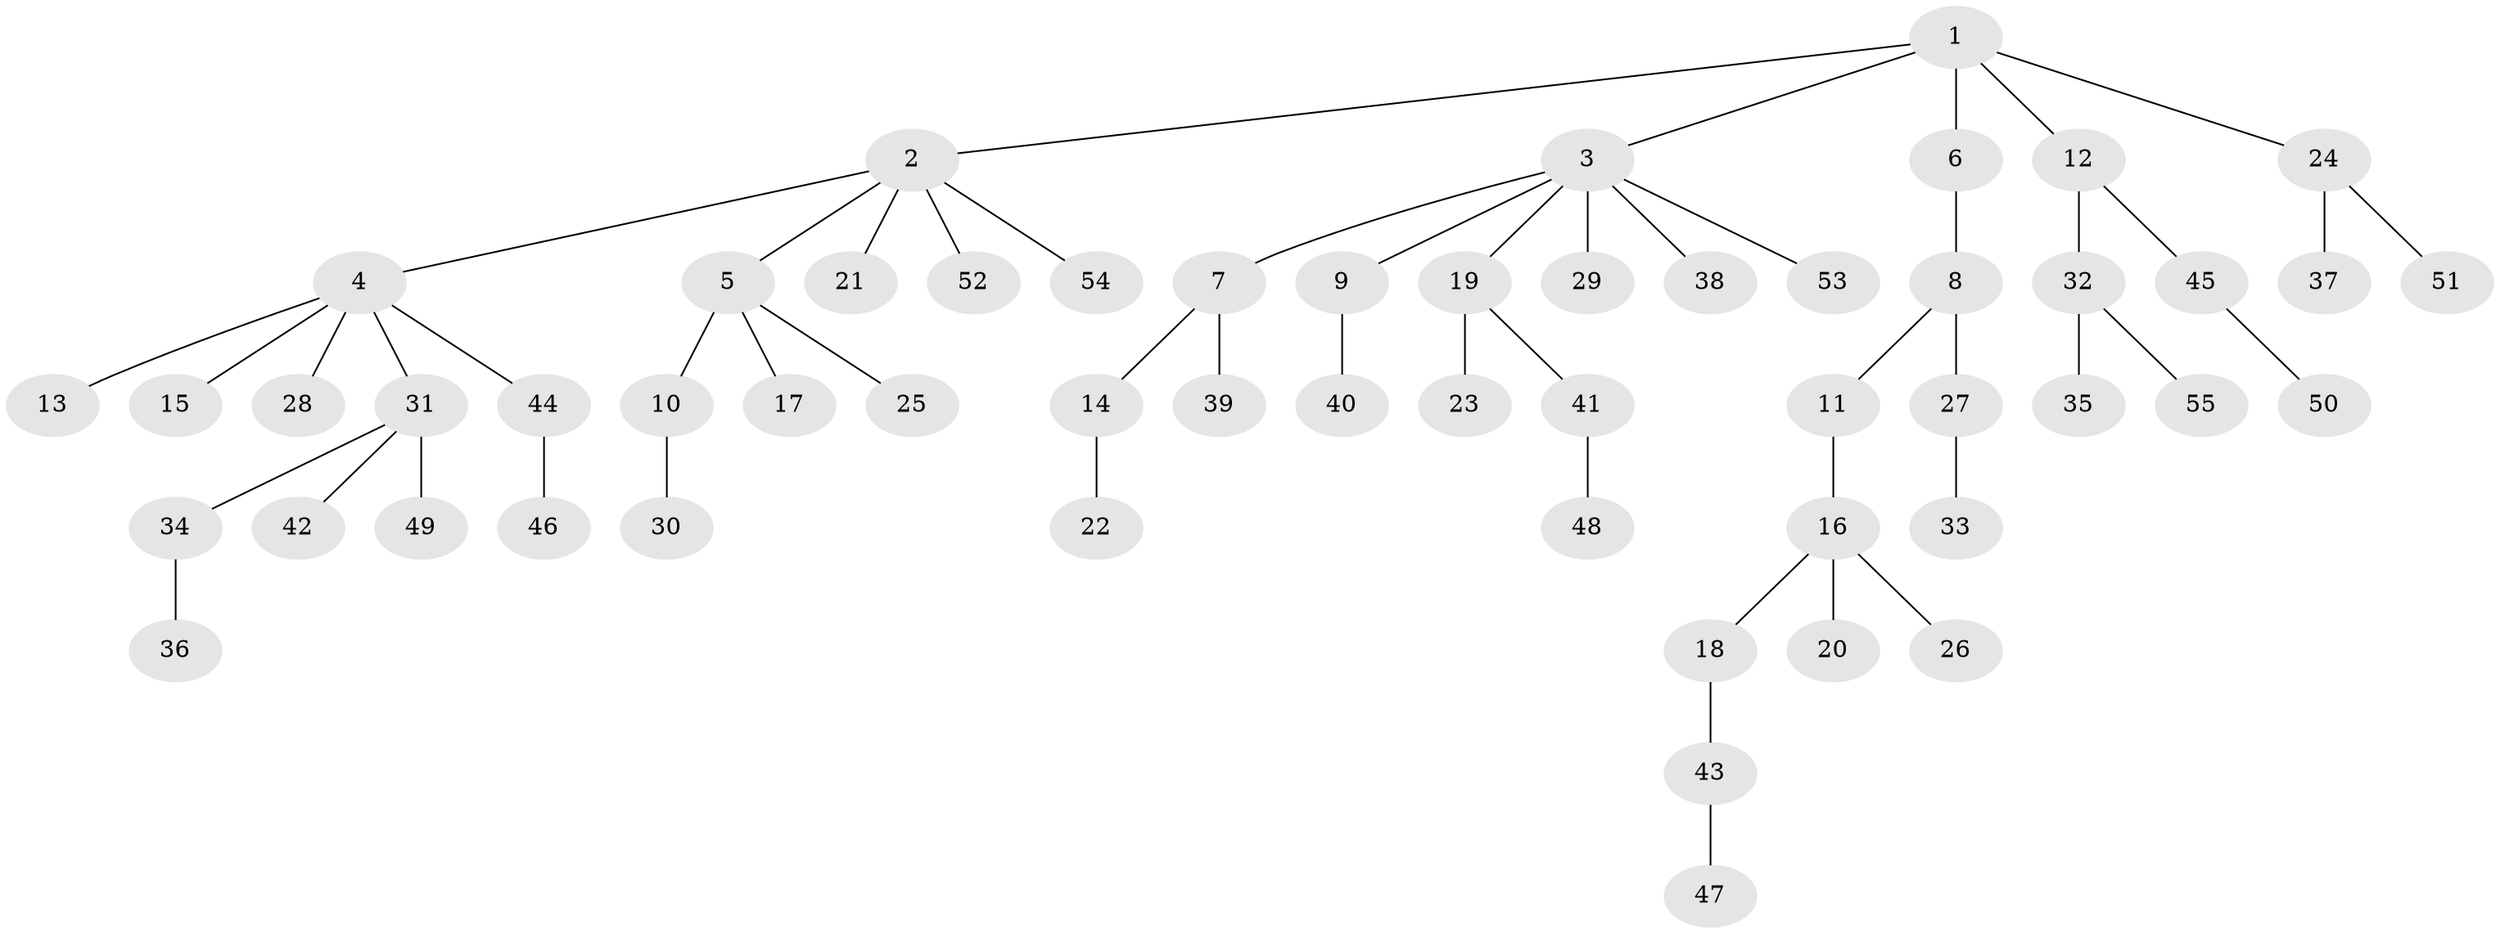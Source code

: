 // Generated by graph-tools (version 1.1) at 2025/50/03/09/25 03:50:20]
// undirected, 55 vertices, 54 edges
graph export_dot {
graph [start="1"]
  node [color=gray90,style=filled];
  1;
  2;
  3;
  4;
  5;
  6;
  7;
  8;
  9;
  10;
  11;
  12;
  13;
  14;
  15;
  16;
  17;
  18;
  19;
  20;
  21;
  22;
  23;
  24;
  25;
  26;
  27;
  28;
  29;
  30;
  31;
  32;
  33;
  34;
  35;
  36;
  37;
  38;
  39;
  40;
  41;
  42;
  43;
  44;
  45;
  46;
  47;
  48;
  49;
  50;
  51;
  52;
  53;
  54;
  55;
  1 -- 2;
  1 -- 3;
  1 -- 6;
  1 -- 12;
  1 -- 24;
  2 -- 4;
  2 -- 5;
  2 -- 21;
  2 -- 52;
  2 -- 54;
  3 -- 7;
  3 -- 9;
  3 -- 19;
  3 -- 29;
  3 -- 38;
  3 -- 53;
  4 -- 13;
  4 -- 15;
  4 -- 28;
  4 -- 31;
  4 -- 44;
  5 -- 10;
  5 -- 17;
  5 -- 25;
  6 -- 8;
  7 -- 14;
  7 -- 39;
  8 -- 11;
  8 -- 27;
  9 -- 40;
  10 -- 30;
  11 -- 16;
  12 -- 32;
  12 -- 45;
  14 -- 22;
  16 -- 18;
  16 -- 20;
  16 -- 26;
  18 -- 43;
  19 -- 23;
  19 -- 41;
  24 -- 37;
  24 -- 51;
  27 -- 33;
  31 -- 34;
  31 -- 42;
  31 -- 49;
  32 -- 35;
  32 -- 55;
  34 -- 36;
  41 -- 48;
  43 -- 47;
  44 -- 46;
  45 -- 50;
}
